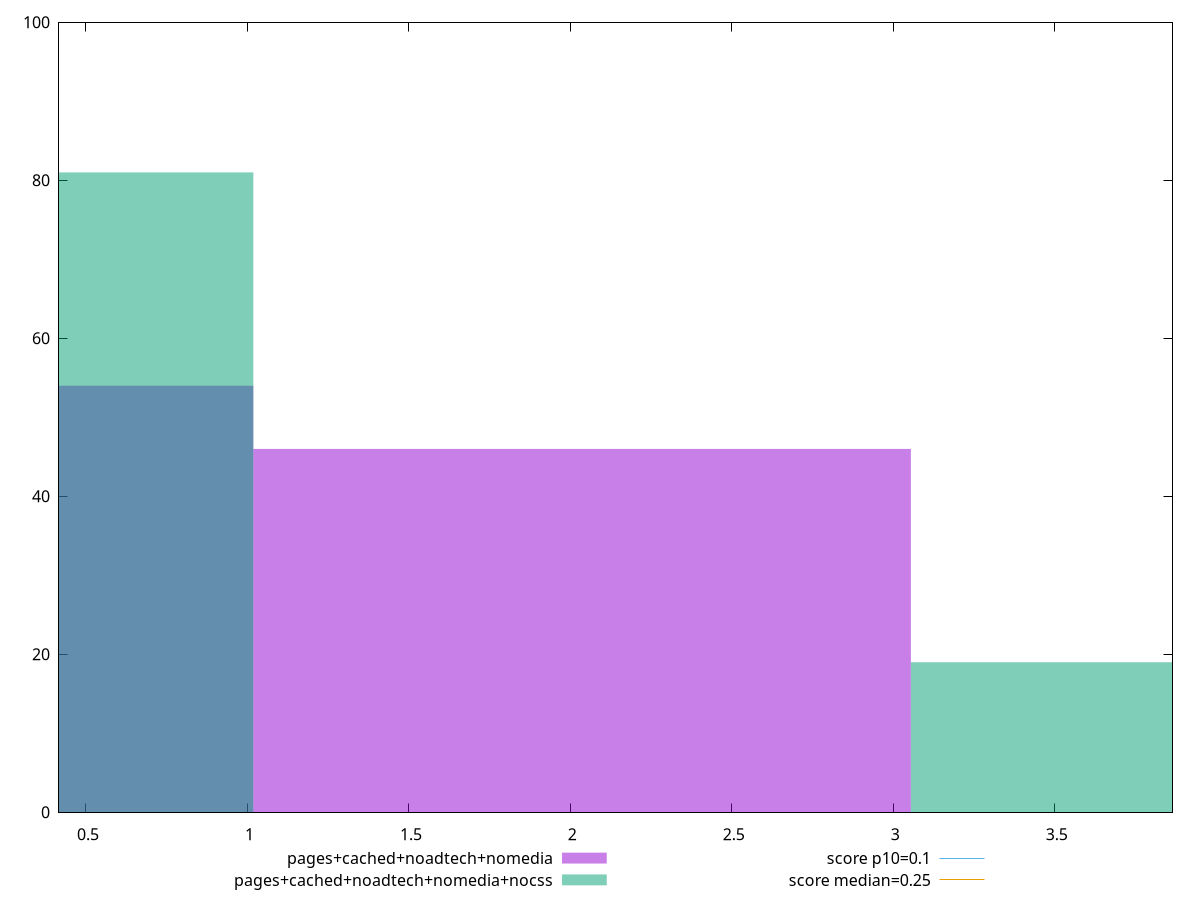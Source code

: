 reset

$pagesCachedNoadtechNomedia <<EOF
2.0363503088974944 46
0 54
EOF

$pagesCachedNoadtechNomediaNocss <<EOF
0 81
4.072700617794989 19
EOF

set key outside below
set boxwidth 2.0363503088974944
set xrange [0.4164168294270833:3.864670138888889]
set yrange [0:100]
set trange [0:100]
set style fill transparent solid 0.5 noborder

set parametric
set terminal svg size 640, 500 enhanced background rgb 'white'
set output "report_00018_2021-02-10T15-25-16.877Z/cumulative-layout-shift/comparison/histogram/3_vs_4.svg"

plot $pagesCachedNoadtechNomedia title "pages+cached+noadtech+nomedia" with boxes, \
     $pagesCachedNoadtechNomediaNocss title "pages+cached+noadtech+nomedia+nocss" with boxes, \
     0.1,t title "score p10=0.1", \
     0.25,t title "score median=0.25"

reset
